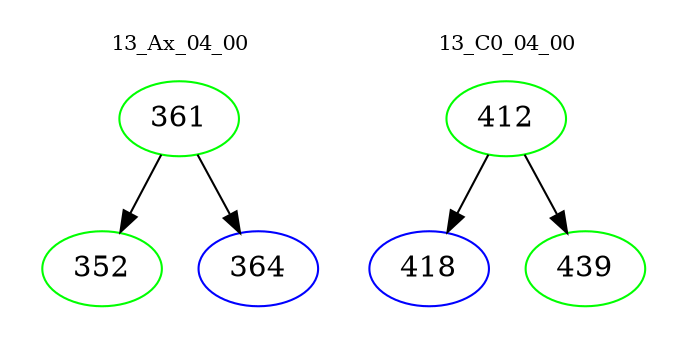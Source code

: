 digraph{
subgraph cluster_0 {
color = white
label = "13_Ax_04_00";
fontsize=10;
T0_361 [label="361", color="green"]
T0_361 -> T0_352 [color="black"]
T0_352 [label="352", color="green"]
T0_361 -> T0_364 [color="black"]
T0_364 [label="364", color="blue"]
}
subgraph cluster_1 {
color = white
label = "13_C0_04_00";
fontsize=10;
T1_412 [label="412", color="green"]
T1_412 -> T1_418 [color="black"]
T1_418 [label="418", color="blue"]
T1_412 -> T1_439 [color="black"]
T1_439 [label="439", color="green"]
}
}
